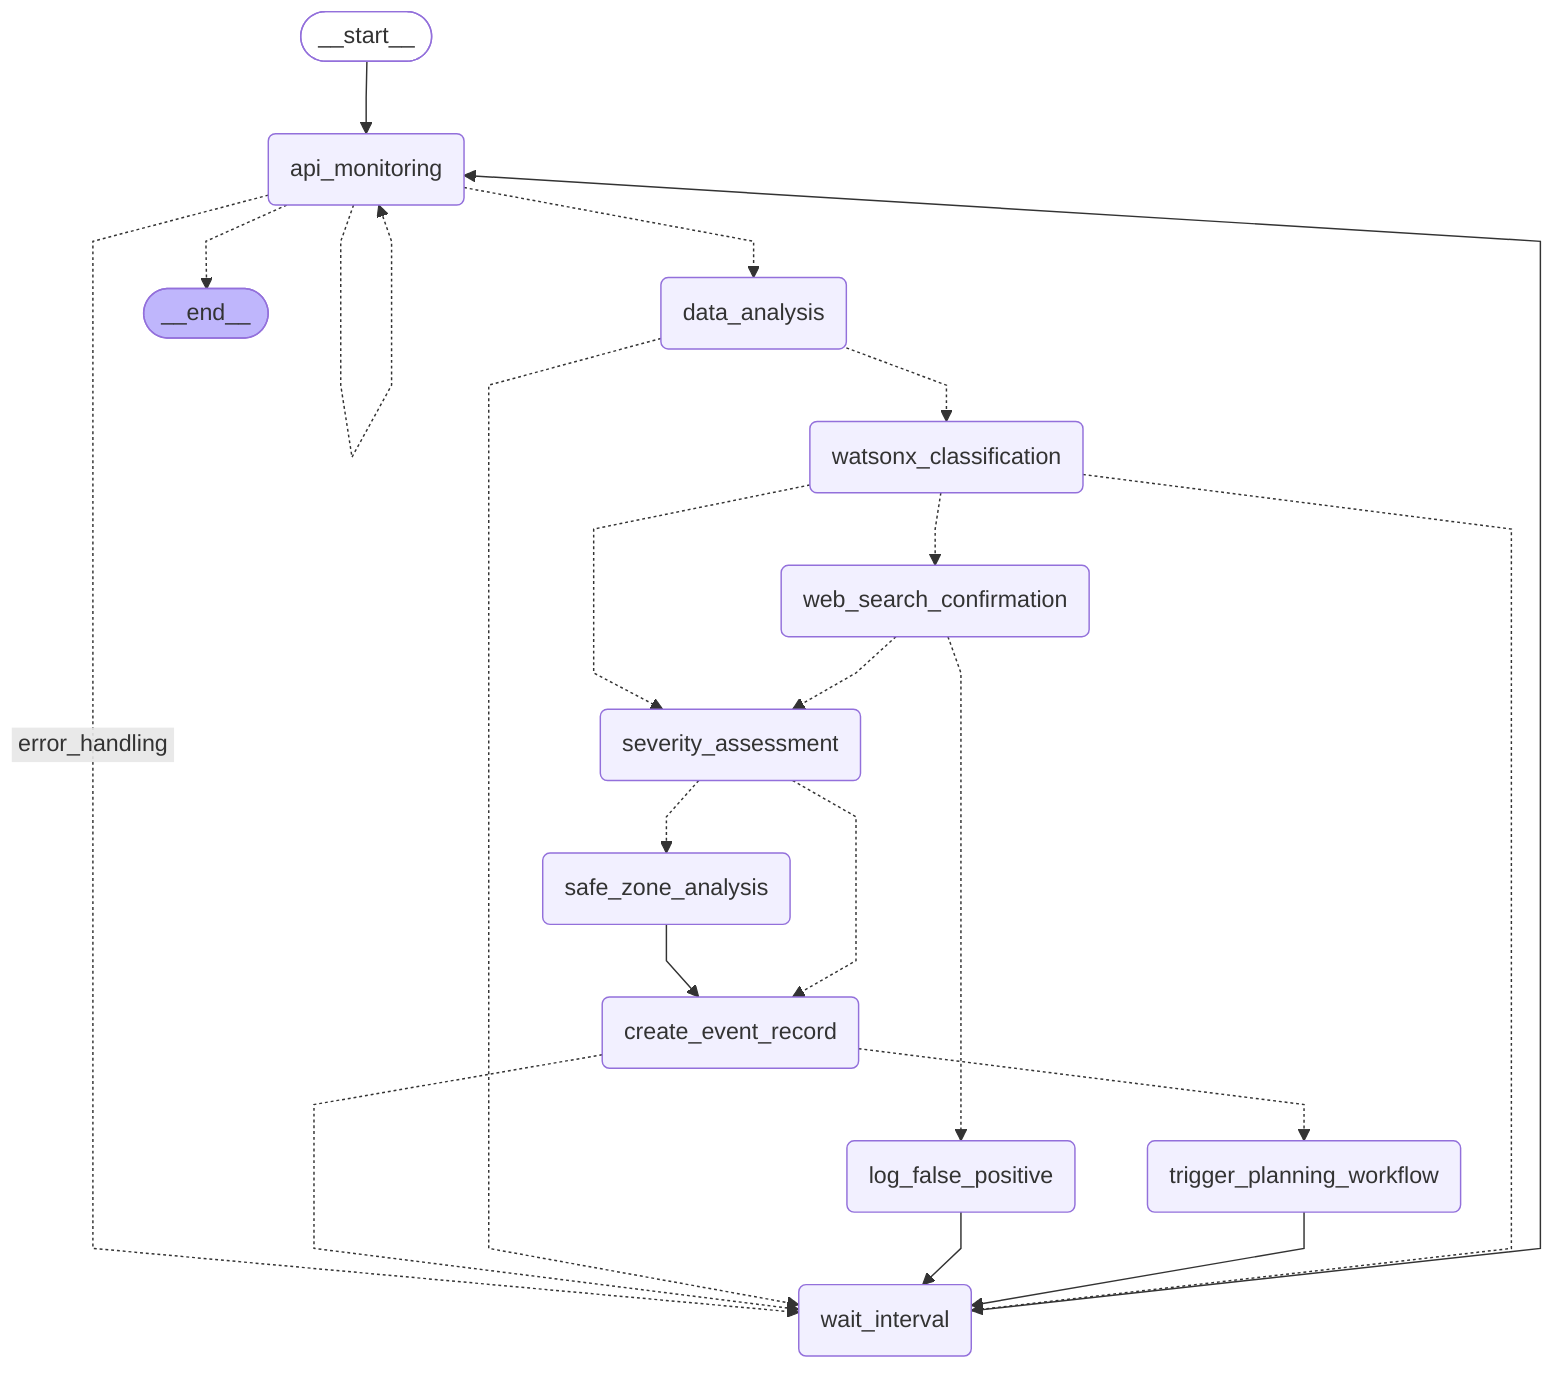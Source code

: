 ---
config:
  flowchart:
    curve: linear
---
graph TD;
	__start__([<p>__start__</p>]):::first
	api_monitoring(api_monitoring)
	data_analysis(data_analysis)
	watsonx_classification(watsonx_classification)
	web_search_confirmation(web_search_confirmation)
	severity_assessment(severity_assessment)
	safe_zone_analysis(safe_zone_analysis)
	create_event_record(create_event_record)
	trigger_planning_workflow(trigger_planning_workflow)
	wait_interval(wait_interval)
	log_false_positive(log_false_positive)
	__end__([<p>__end__</p>]):::last
	__start__ --> api_monitoring;
	api_monitoring -.-> data_analysis;
	api_monitoring -. &nbsp;error_handling&nbsp; .-> wait_interval;
	create_event_record -.-> trigger_planning_workflow;
	create_event_record -.-> wait_interval;
	data_analysis -.-> wait_interval;
	data_analysis -.-> watsonx_classification;
	log_false_positive --> wait_interval;
	safe_zone_analysis --> create_event_record;
	severity_assessment -.-> create_event_record;
	severity_assessment -.-> safe_zone_analysis;
	trigger_planning_workflow --> wait_interval;
	wait_interval --> api_monitoring;
	watsonx_classification -.-> severity_assessment;
	watsonx_classification -.-> wait_interval;
	watsonx_classification -.-> web_search_confirmation;
	web_search_confirmation -.-> log_false_positive;
	web_search_confirmation -.-> severity_assessment;
	api_monitoring -.-> __end__;
	api_monitoring -.-> api_monitoring;
	classDef default fill:#f2f0ff,line-height:1.2
	classDef first fill-opacity:0
	classDef last fill:#bfb6fc